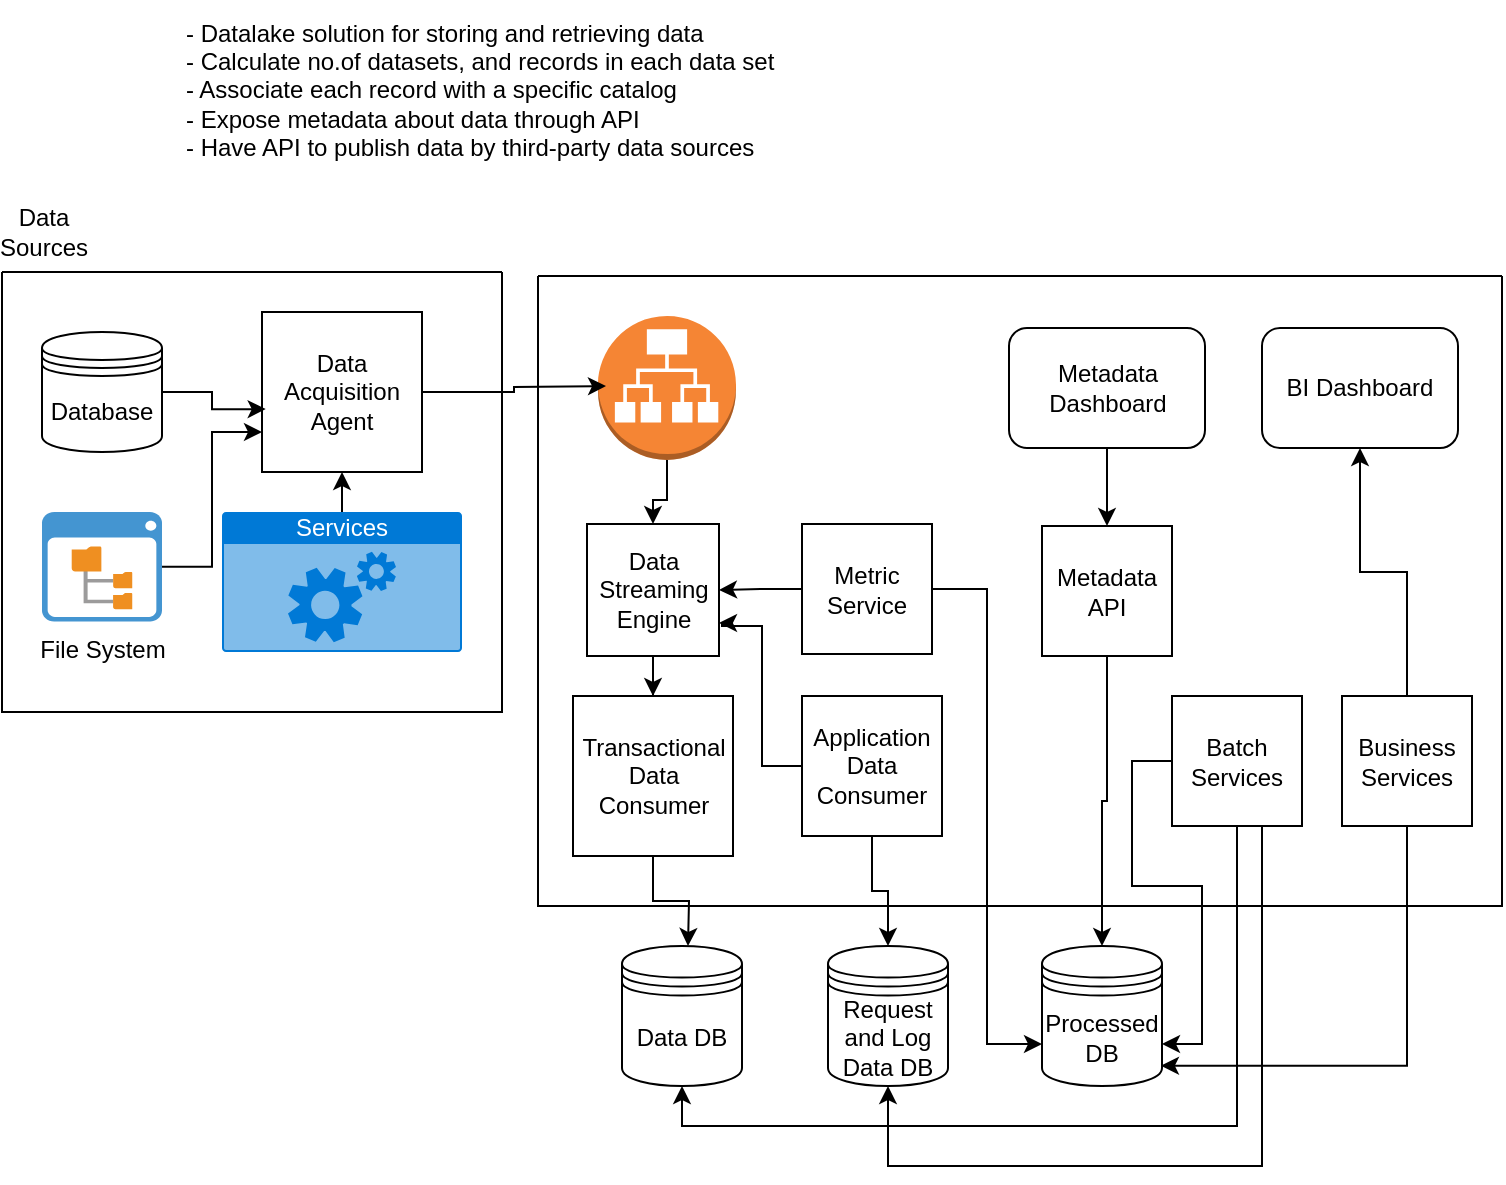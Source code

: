 <mxfile version="24.4.10" type="github">
  <diagram name="Page-1" id="BDIz5bswran1yjRT3tJU">
    <mxGraphModel dx="1199" dy="685" grid="1" gridSize="10" guides="1" tooltips="1" connect="1" arrows="1" fold="1" page="1" pageScale="1" pageWidth="826" pageHeight="1169" math="0" shadow="0">
      <root>
        <mxCell id="0" />
        <mxCell id="1" parent="0" />
        <mxCell id="-c5f-CYAfaISp98KjrqI-4" value="" style="swimlane;startSize=0;" parent="1" vertex="1">
          <mxGeometry x="306" y="168" width="482" height="315" as="geometry" />
        </mxCell>
        <mxCell id="QSvwLlSuWX86amVe5wgE-26" style="edgeStyle=orthogonalEdgeStyle;rounded=0;orthogonalLoop=1;jettySize=auto;html=1;entryX=0;entryY=0.5;entryDx=0;entryDy=0;" edge="1" parent="-c5f-CYAfaISp98KjrqI-4" source="-c5f-CYAfaISp98KjrqI-5" target="-c5f-CYAfaISp98KjrqI-20">
          <mxGeometry relative="1" as="geometry" />
        </mxCell>
        <mxCell id="-c5f-CYAfaISp98KjrqI-5" value="Data Streaming Engine" style="whiteSpace=wrap;html=1;aspect=fixed;labelBackgroundColor=none;" parent="-c5f-CYAfaISp98KjrqI-4" vertex="1">
          <mxGeometry x="24.5" y="124" width="66" height="66" as="geometry" />
        </mxCell>
        <mxCell id="-c5f-CYAfaISp98KjrqI-38" style="edgeStyle=orthogonalEdgeStyle;rounded=0;orthogonalLoop=1;jettySize=auto;html=1;entryX=1;entryY=0.75;entryDx=0;entryDy=0;" parent="-c5f-CYAfaISp98KjrqI-4" source="-c5f-CYAfaISp98KjrqI-19" target="-c5f-CYAfaISp98KjrqI-5" edge="1">
          <mxGeometry relative="1" as="geometry">
            <mxPoint x="92" y="185" as="targetPoint" />
            <Array as="points">
              <mxPoint x="112" y="245" />
              <mxPoint x="112" y="175" />
              <mxPoint x="92" y="175" />
              <mxPoint x="92" y="174" />
            </Array>
          </mxGeometry>
        </mxCell>
        <mxCell id="-c5f-CYAfaISp98KjrqI-19" value="Application Data Consumer" style="whiteSpace=wrap;html=1;aspect=fixed;" parent="-c5f-CYAfaISp98KjrqI-4" vertex="1">
          <mxGeometry x="132" y="210" width="70" height="70" as="geometry" />
        </mxCell>
        <mxCell id="-c5f-CYAfaISp98KjrqI-20" value="Transactional Data Consumer" style="whiteSpace=wrap;html=1;aspect=fixed;direction=south;" parent="-c5f-CYAfaISp98KjrqI-4" vertex="1">
          <mxGeometry x="17.5" y="210" width="80" height="80" as="geometry" />
        </mxCell>
        <mxCell id="-c5f-CYAfaISp98KjrqI-30" value="" style="edgeStyle=orthogonalEdgeStyle;rounded=0;orthogonalLoop=1;jettySize=auto;html=1;" parent="-c5f-CYAfaISp98KjrqI-4" source="-c5f-CYAfaISp98KjrqI-28" target="-c5f-CYAfaISp98KjrqI-5" edge="1">
          <mxGeometry relative="1" as="geometry" />
        </mxCell>
        <mxCell id="-c5f-CYAfaISp98KjrqI-28" value="" style="outlineConnect=0;dashed=0;verticalLabelPosition=bottom;verticalAlign=top;align=center;html=1;shape=mxgraph.aws3.application_load_balancer;fillColor=#F58534;gradientColor=none;" parent="-c5f-CYAfaISp98KjrqI-4" vertex="1">
          <mxGeometry x="30" y="20" width="69" height="72" as="geometry" />
        </mxCell>
        <mxCell id="-c5f-CYAfaISp98KjrqI-37" style="edgeStyle=orthogonalEdgeStyle;rounded=0;orthogonalLoop=1;jettySize=auto;html=1;entryX=1;entryY=0.5;entryDx=0;entryDy=0;" parent="-c5f-CYAfaISp98KjrqI-4" source="-c5f-CYAfaISp98KjrqI-35" target="-c5f-CYAfaISp98KjrqI-5" edge="1">
          <mxGeometry relative="1" as="geometry" />
        </mxCell>
        <mxCell id="-c5f-CYAfaISp98KjrqI-35" value="Metric Service" style="whiteSpace=wrap;html=1;aspect=fixed;" parent="-c5f-CYAfaISp98KjrqI-4" vertex="1">
          <mxGeometry x="132" y="124" width="65" height="65" as="geometry" />
        </mxCell>
        <mxCell id="QSvwLlSuWX86amVe5wgE-6" value="Metadata API" style="whiteSpace=wrap;html=1;aspect=fixed;" vertex="1" parent="-c5f-CYAfaISp98KjrqI-4">
          <mxGeometry x="252" y="125" width="65" height="65" as="geometry" />
        </mxCell>
        <mxCell id="QSvwLlSuWX86amVe5wgE-11" style="edgeStyle=orthogonalEdgeStyle;rounded=0;orthogonalLoop=1;jettySize=auto;html=1;entryX=0.5;entryY=0;entryDx=0;entryDy=0;" edge="1" parent="-c5f-CYAfaISp98KjrqI-4" source="QSvwLlSuWX86amVe5wgE-10" target="QSvwLlSuWX86amVe5wgE-6">
          <mxGeometry relative="1" as="geometry" />
        </mxCell>
        <mxCell id="QSvwLlSuWX86amVe5wgE-10" value="Metadata Dashboard" style="rounded=1;whiteSpace=wrap;html=1;" vertex="1" parent="-c5f-CYAfaISp98KjrqI-4">
          <mxGeometry x="235.5" y="26" width="98" height="60" as="geometry" />
        </mxCell>
        <mxCell id="QSvwLlSuWX86amVe5wgE-16" value="Batch Services" style="whiteSpace=wrap;html=1;aspect=fixed;" vertex="1" parent="-c5f-CYAfaISp98KjrqI-4">
          <mxGeometry x="317" y="210" width="65" height="65" as="geometry" />
        </mxCell>
        <mxCell id="QSvwLlSuWX86amVe5wgE-24" style="edgeStyle=orthogonalEdgeStyle;rounded=0;orthogonalLoop=1;jettySize=auto;html=1;entryX=0.5;entryY=1;entryDx=0;entryDy=0;" edge="1" parent="-c5f-CYAfaISp98KjrqI-4" source="QSvwLlSuWX86amVe5wgE-21" target="QSvwLlSuWX86amVe5wgE-23">
          <mxGeometry relative="1" as="geometry" />
        </mxCell>
        <mxCell id="QSvwLlSuWX86amVe5wgE-21" value="Business Services" style="whiteSpace=wrap;html=1;aspect=fixed;" vertex="1" parent="-c5f-CYAfaISp98KjrqI-4">
          <mxGeometry x="402" y="210" width="65" height="65" as="geometry" />
        </mxCell>
        <mxCell id="QSvwLlSuWX86amVe5wgE-23" value="BI Dashboard" style="rounded=1;whiteSpace=wrap;html=1;" vertex="1" parent="-c5f-CYAfaISp98KjrqI-4">
          <mxGeometry x="362" y="26" width="98" height="60" as="geometry" />
        </mxCell>
        <mxCell id="-c5f-CYAfaISp98KjrqI-25" value="" style="group" parent="1" vertex="1" connectable="0">
          <mxGeometry x="48" y="144" width="80" height="30" as="geometry" />
        </mxCell>
        <mxCell id="-c5f-CYAfaISp98KjrqI-2" value="Data Sources" style="text;html=1;align=center;verticalAlign=middle;whiteSpace=wrap;rounded=0;" parent="-c5f-CYAfaISp98KjrqI-25" vertex="1">
          <mxGeometry width="22.4" height="4.038" as="geometry" />
        </mxCell>
        <mxCell id="-c5f-CYAfaISp98KjrqI-7" value="" style="swimlane;startSize=0;" parent="1" vertex="1">
          <mxGeometry x="38" y="166" width="250" height="220" as="geometry" />
        </mxCell>
        <mxCell id="-c5f-CYAfaISp98KjrqI-8" value="Data Acquisition Agent" style="whiteSpace=wrap;html=1;aspect=fixed;" parent="-c5f-CYAfaISp98KjrqI-7" vertex="1">
          <mxGeometry x="130" y="20" width="80" height="80" as="geometry" />
        </mxCell>
        <mxCell id="-c5f-CYAfaISp98KjrqI-9" value="Database" style="shape=datastore;whiteSpace=wrap;html=1;" parent="-c5f-CYAfaISp98KjrqI-7" vertex="1">
          <mxGeometry x="20" y="30" width="60" height="60" as="geometry" />
        </mxCell>
        <mxCell id="-c5f-CYAfaISp98KjrqI-16" style="edgeStyle=orthogonalEdgeStyle;rounded=0;orthogonalLoop=1;jettySize=auto;html=1;entryX=0;entryY=0.75;entryDx=0;entryDy=0;" parent="-c5f-CYAfaISp98KjrqI-7" source="-c5f-CYAfaISp98KjrqI-10" target="-c5f-CYAfaISp98KjrqI-8" edge="1">
          <mxGeometry relative="1" as="geometry" />
        </mxCell>
        <mxCell id="-c5f-CYAfaISp98KjrqI-10" value="File System" style="shadow=0;dashed=0;html=1;strokeColor=none;fillColor=#4495D1;labelPosition=center;verticalLabelPosition=bottom;verticalAlign=top;align=center;outlineConnect=0;shape=mxgraph.veeam.2d.file_system_browser;" parent="-c5f-CYAfaISp98KjrqI-7" vertex="1">
          <mxGeometry x="20" y="120" width="60" height="54.8" as="geometry" />
        </mxCell>
        <mxCell id="-c5f-CYAfaISp98KjrqI-17" style="edgeStyle=orthogonalEdgeStyle;rounded=0;orthogonalLoop=1;jettySize=auto;html=1;exitX=0.5;exitY=0;exitDx=0;exitDy=0;exitPerimeter=0;entryX=0.5;entryY=1;entryDx=0;entryDy=0;" parent="-c5f-CYAfaISp98KjrqI-7" source="-c5f-CYAfaISp98KjrqI-13" target="-c5f-CYAfaISp98KjrqI-8" edge="1">
          <mxGeometry relative="1" as="geometry" />
        </mxCell>
        <mxCell id="-c5f-CYAfaISp98KjrqI-13" value="Services" style="html=1;whiteSpace=wrap;strokeColor=none;fillColor=#0079D6;labelPosition=center;verticalLabelPosition=middle;verticalAlign=top;align=center;fontSize=12;outlineConnect=0;spacingTop=-6;fontColor=#FFFFFF;sketch=0;shape=mxgraph.sitemap.services;" parent="-c5f-CYAfaISp98KjrqI-7" vertex="1">
          <mxGeometry x="110" y="120" width="120" height="70" as="geometry" />
        </mxCell>
        <mxCell id="-c5f-CYAfaISp98KjrqI-14" style="edgeStyle=orthogonalEdgeStyle;rounded=0;orthogonalLoop=1;jettySize=auto;html=1;exitX=1;exitY=0.5;exitDx=0;exitDy=0;entryX=0.023;entryY=0.607;entryDx=0;entryDy=0;entryPerimeter=0;" parent="-c5f-CYAfaISp98KjrqI-7" source="-c5f-CYAfaISp98KjrqI-9" target="-c5f-CYAfaISp98KjrqI-8" edge="1">
          <mxGeometry relative="1" as="geometry" />
        </mxCell>
        <mxCell id="-c5f-CYAfaISp98KjrqI-29" style="edgeStyle=orthogonalEdgeStyle;rounded=0;orthogonalLoop=1;jettySize=auto;html=1;" parent="1" source="-c5f-CYAfaISp98KjrqI-8" edge="1">
          <mxGeometry relative="1" as="geometry">
            <mxPoint x="340" y="223" as="targetPoint" />
          </mxGeometry>
        </mxCell>
        <mxCell id="-c5f-CYAfaISp98KjrqI-31" style="edgeStyle=orthogonalEdgeStyle;rounded=0;orthogonalLoop=1;jettySize=auto;html=1;" parent="1" source="-c5f-CYAfaISp98KjrqI-20" edge="1">
          <mxGeometry relative="1" as="geometry">
            <mxPoint x="381" y="503" as="targetPoint" />
          </mxGeometry>
        </mxCell>
        <mxCell id="-c5f-CYAfaISp98KjrqI-32" value="Data DB" style="shape=datastore;whiteSpace=wrap;html=1;" parent="1" vertex="1">
          <mxGeometry x="348" y="503" width="60" height="70" as="geometry" />
        </mxCell>
        <mxCell id="-c5f-CYAfaISp98KjrqI-33" value="Request and Log Data DB" style="shape=datastore;whiteSpace=wrap;html=1;" parent="1" vertex="1">
          <mxGeometry x="451" y="503" width="60" height="70" as="geometry" />
        </mxCell>
        <mxCell id="-c5f-CYAfaISp98KjrqI-34" style="edgeStyle=orthogonalEdgeStyle;rounded=0;orthogonalLoop=1;jettySize=auto;html=1;" parent="1" source="-c5f-CYAfaISp98KjrqI-19" target="-c5f-CYAfaISp98KjrqI-33" edge="1">
          <mxGeometry relative="1" as="geometry" />
        </mxCell>
        <mxCell id="QSvwLlSuWX86amVe5wgE-1" value="- Datalake solution for storing and retrieving data&lt;div&gt;- Calculate no.of datasets, and records in each data set&lt;/div&gt;&lt;div&gt;- Associate each record with a specific catalog&lt;/div&gt;&lt;div&gt;- Expose metadata about data through API&lt;/div&gt;&lt;div&gt;- Have API to publish data by third-party data sources&lt;/div&gt;" style="text;html=1;align=left;verticalAlign=middle;whiteSpace=wrap;rounded=0;" vertex="1" parent="1">
          <mxGeometry x="128" y="30" width="310" height="90" as="geometry" />
        </mxCell>
        <mxCell id="QSvwLlSuWX86amVe5wgE-12" value="Processed DB" style="shape=datastore;whiteSpace=wrap;html=1;" vertex="1" parent="1">
          <mxGeometry x="558" y="503" width="60" height="70" as="geometry" />
        </mxCell>
        <mxCell id="QSvwLlSuWX86amVe5wgE-14" style="edgeStyle=orthogonalEdgeStyle;rounded=0;orthogonalLoop=1;jettySize=auto;html=1;entryX=0;entryY=0.7;entryDx=0;entryDy=0;" edge="1" parent="1" source="-c5f-CYAfaISp98KjrqI-35" target="QSvwLlSuWX86amVe5wgE-12">
          <mxGeometry relative="1" as="geometry" />
        </mxCell>
        <mxCell id="QSvwLlSuWX86amVe5wgE-15" style="edgeStyle=orthogonalEdgeStyle;rounded=0;orthogonalLoop=1;jettySize=auto;html=1;entryX=0.5;entryY=0;entryDx=0;entryDy=0;" edge="1" parent="1" source="QSvwLlSuWX86amVe5wgE-6" target="QSvwLlSuWX86amVe5wgE-12">
          <mxGeometry relative="1" as="geometry" />
        </mxCell>
        <mxCell id="QSvwLlSuWX86amVe5wgE-18" style="edgeStyle=orthogonalEdgeStyle;rounded=0;orthogonalLoop=1;jettySize=auto;html=1;entryX=0.5;entryY=1;entryDx=0;entryDy=0;" edge="1" parent="1" source="QSvwLlSuWX86amVe5wgE-16" target="-c5f-CYAfaISp98KjrqI-32">
          <mxGeometry relative="1" as="geometry">
            <Array as="points">
              <mxPoint x="656" y="593" />
              <mxPoint x="378" y="593" />
            </Array>
          </mxGeometry>
        </mxCell>
        <mxCell id="QSvwLlSuWX86amVe5wgE-19" style="edgeStyle=orthogonalEdgeStyle;rounded=0;orthogonalLoop=1;jettySize=auto;html=1;entryX=1;entryY=0.7;entryDx=0;entryDy=0;" edge="1" parent="1" source="QSvwLlSuWX86amVe5wgE-16" target="QSvwLlSuWX86amVe5wgE-12">
          <mxGeometry relative="1" as="geometry" />
        </mxCell>
        <mxCell id="QSvwLlSuWX86amVe5wgE-20" style="edgeStyle=orthogonalEdgeStyle;rounded=0;orthogonalLoop=1;jettySize=auto;html=1;entryX=0.5;entryY=1;entryDx=0;entryDy=0;" edge="1" parent="1" source="QSvwLlSuWX86amVe5wgE-16" target="-c5f-CYAfaISp98KjrqI-33">
          <mxGeometry relative="1" as="geometry">
            <Array as="points">
              <mxPoint x="668" y="613" />
              <mxPoint x="481" y="613" />
            </Array>
          </mxGeometry>
        </mxCell>
        <mxCell id="QSvwLlSuWX86amVe5wgE-22" style="edgeStyle=orthogonalEdgeStyle;rounded=0;orthogonalLoop=1;jettySize=auto;html=1;entryX=0.991;entryY=0.855;entryDx=0;entryDy=0;entryPerimeter=0;" edge="1" parent="1" source="QSvwLlSuWX86amVe5wgE-21" target="QSvwLlSuWX86amVe5wgE-12">
          <mxGeometry relative="1" as="geometry">
            <Array as="points">
              <mxPoint x="741" y="563" />
            </Array>
          </mxGeometry>
        </mxCell>
      </root>
    </mxGraphModel>
  </diagram>
</mxfile>
